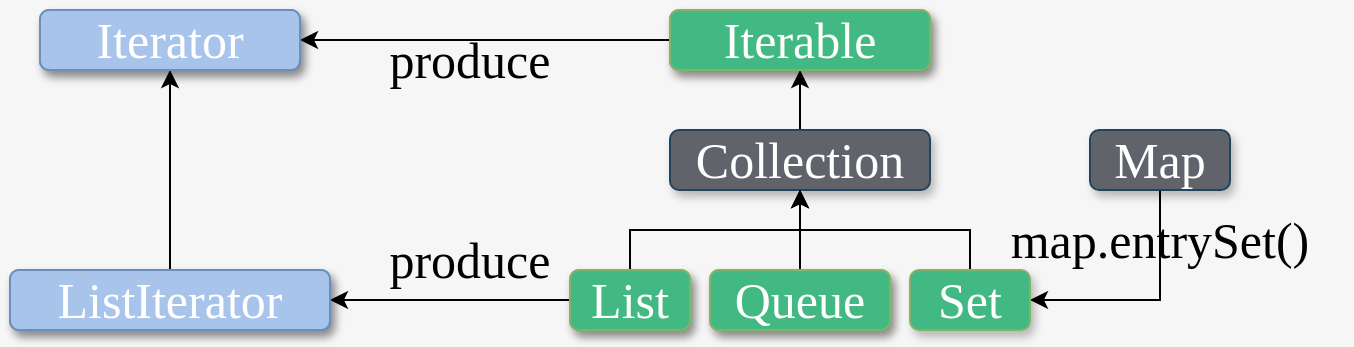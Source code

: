 <mxfile version="13.5.7" type="device"><diagram id="4o39NVOgPzmkvtE_VN_3" name="第 1 页"><mxGraphModel dx="1024" dy="592" grid="1" gridSize="10" guides="1" tooltips="1" connect="1" arrows="1" fold="1" page="1" pageScale="1" pageWidth="827" pageHeight="1169" background="#F6F6F6" math="0" shadow="0"><root><mxCell id="0"/><mxCell id="1" parent="0"/><mxCell id="f46GIkoLmmYWSfnd67r3-10" style="edgeStyle=orthogonalEdgeStyle;rounded=0;orthogonalLoop=1;jettySize=auto;html=1;exitX=0.5;exitY=0;exitDx=0;exitDy=0;fontFamily=Comic Sans MS;fontSize=25;fontColor=#FFFFFF;" edge="1" parent="1" source="f46GIkoLmmYWSfnd67r3-2" target="f46GIkoLmmYWSfnd67r3-5"><mxGeometry relative="1" as="geometry"/></mxCell><mxCell id="f46GIkoLmmYWSfnd67r3-2" value="&lt;font style=&quot;font-size: 25px;&quot;&gt;Collection&lt;/font&gt;" style="text;html=1;align=center;verticalAlign=middle;whiteSpace=wrap;rounded=1;fontSize=25;fontFamily=Comic Sans MS;strokeColor=#23445d;fillColor=#60636a;fontColor=#FFFFFF;shadow=1;" vertex="1" parent="1"><mxGeometry x="370" y="290" width="130" height="30" as="geometry"/></mxCell><mxCell id="f46GIkoLmmYWSfnd67r3-4" value="&lt;font style=&quot;font-size: 25px&quot;&gt;Iterator&lt;/font&gt;" style="text;html=1;align=center;verticalAlign=middle;whiteSpace=wrap;rounded=1;fontSize=25;fontFamily=Comic Sans MS;strokeColor=#6c8ebf;fillColor=#dae8fc;shadow=1;" vertex="1" parent="1"><mxGeometry x="55" y="230" width="130" height="30" as="geometry"/></mxCell><mxCell id="f46GIkoLmmYWSfnd67r3-11" style="edgeStyle=orthogonalEdgeStyle;rounded=0;orthogonalLoop=1;jettySize=auto;html=1;exitX=0;exitY=0.5;exitDx=0;exitDy=0;entryX=1;entryY=0.5;entryDx=0;entryDy=0;fontFamily=Comic Sans MS;fontSize=25;fontColor=#FFFFFF;" edge="1" parent="1" source="f46GIkoLmmYWSfnd67r3-5" target="f46GIkoLmmYWSfnd67r3-4"><mxGeometry relative="1" as="geometry"/></mxCell><mxCell id="f46GIkoLmmYWSfnd67r3-5" value="&lt;font style=&quot;font-size: 25px&quot;&gt;Iterable&lt;/font&gt;" style="text;html=1;align=center;verticalAlign=middle;whiteSpace=wrap;rounded=1;fontSize=25;fontFamily=Comic Sans MS;strokeColor=#82b366;fillColor=#42b983;fontColor=#000000;shadow=1;" vertex="1" parent="1"><mxGeometry x="370" y="230" width="130" height="30" as="geometry"/></mxCell><mxCell id="f46GIkoLmmYWSfnd67r3-12" style="edgeStyle=orthogonalEdgeStyle;rounded=0;orthogonalLoop=1;jettySize=auto;html=1;exitX=0.5;exitY=0;exitDx=0;exitDy=0;entryX=0.5;entryY=1;entryDx=0;entryDy=0;fontFamily=Comic Sans MS;fontSize=25;fontColor=#FFFFFF;" edge="1" parent="1" source="f46GIkoLmmYWSfnd67r3-7" target="f46GIkoLmmYWSfnd67r3-4"><mxGeometry relative="1" as="geometry"/></mxCell><mxCell id="f46GIkoLmmYWSfnd67r3-7" value="&lt;font style=&quot;font-size: 25px&quot;&gt;ListIterator&lt;/font&gt;" style="text;html=1;align=center;verticalAlign=middle;whiteSpace=wrap;rounded=1;fontSize=25;fontFamily=Comic Sans MS;strokeColor=#6c8ebf;fillColor=#dae8fc;shadow=1;" vertex="1" parent="1"><mxGeometry x="40" y="360" width="160" height="30" as="geometry"/></mxCell><mxCell id="f46GIkoLmmYWSfnd67r3-27" style="edgeStyle=orthogonalEdgeStyle;rounded=0;orthogonalLoop=1;jettySize=auto;html=1;exitX=0.5;exitY=1;exitDx=0;exitDy=0;entryX=1;entryY=0.5;entryDx=0;entryDy=0;fontFamily=Comic Sans MS;fontSize=25;fontColor=#FFFFFF;" edge="1" parent="1" source="f46GIkoLmmYWSfnd67r3-8" target="f46GIkoLmmYWSfnd67r3-14"><mxGeometry relative="1" as="geometry"/></mxCell><mxCell id="f46GIkoLmmYWSfnd67r3-8" value="&lt;font style=&quot;font-size: 25px&quot;&gt;Map&lt;/font&gt;" style="text;html=1;align=center;verticalAlign=middle;whiteSpace=wrap;rounded=1;fontSize=25;fontFamily=Comic Sans MS;strokeColor=#23445d;fillColor=#60636a;fontColor=#FFFFFF;shadow=1;" vertex="1" parent="1"><mxGeometry x="580" y="290" width="70" height="30" as="geometry"/></mxCell><mxCell id="f46GIkoLmmYWSfnd67r3-17" style="edgeStyle=orthogonalEdgeStyle;rounded=0;orthogonalLoop=1;jettySize=auto;html=1;exitX=0.5;exitY=0;exitDx=0;exitDy=0;fontFamily=Comic Sans MS;fontSize=25;fontColor=#FFFFFF;" edge="1" parent="1" source="f46GIkoLmmYWSfnd67r3-13" target="f46GIkoLmmYWSfnd67r3-2"><mxGeometry relative="1" as="geometry"/></mxCell><mxCell id="f46GIkoLmmYWSfnd67r3-13" value="&lt;font style=&quot;font-size: 25px&quot;&gt;Queue&lt;/font&gt;" style="text;html=1;align=center;verticalAlign=middle;whiteSpace=wrap;rounded=1;fontSize=25;fontFamily=Comic Sans MS;strokeColor=#82b366;shadow=1;fillColor=#42b983;" vertex="1" parent="1"><mxGeometry x="390" y="360" width="90" height="30" as="geometry"/></mxCell><mxCell id="f46GIkoLmmYWSfnd67r3-18" style="edgeStyle=orthogonalEdgeStyle;rounded=0;orthogonalLoop=1;jettySize=auto;html=1;exitX=0.5;exitY=0;exitDx=0;exitDy=0;fontFamily=Comic Sans MS;fontSize=25;fontColor=#FFFFFF;" edge="1" parent="1" source="f46GIkoLmmYWSfnd67r3-14" target="f46GIkoLmmYWSfnd67r3-2"><mxGeometry relative="1" as="geometry"/></mxCell><mxCell id="f46GIkoLmmYWSfnd67r3-14" value="&lt;font style=&quot;font-size: 25px&quot;&gt;Set&lt;/font&gt;" style="text;html=1;align=center;verticalAlign=middle;whiteSpace=wrap;rounded=1;fontSize=25;fontFamily=Comic Sans MS;strokeColor=#82b366;shadow=1;fillColor=#42b983;fontColor=#FFFFFF;" vertex="1" parent="1"><mxGeometry x="490" y="360" width="60" height="30" as="geometry"/></mxCell><mxCell id="f46GIkoLmmYWSfnd67r3-16" style="edgeStyle=orthogonalEdgeStyle;rounded=0;orthogonalLoop=1;jettySize=auto;html=1;exitX=0.5;exitY=0;exitDx=0;exitDy=0;fontFamily=Comic Sans MS;fontSize=25;fontColor=#FFFFFF;" edge="1" parent="1" source="f46GIkoLmmYWSfnd67r3-15" target="f46GIkoLmmYWSfnd67r3-2"><mxGeometry relative="1" as="geometry"/></mxCell><mxCell id="f46GIkoLmmYWSfnd67r3-21" style="edgeStyle=orthogonalEdgeStyle;rounded=0;orthogonalLoop=1;jettySize=auto;html=1;exitX=0;exitY=0.5;exitDx=0;exitDy=0;fontFamily=Comic Sans MS;fontSize=25;fontColor=#FFFFFF;" edge="1" parent="1" source="f46GIkoLmmYWSfnd67r3-15" target="f46GIkoLmmYWSfnd67r3-7"><mxGeometry relative="1" as="geometry"/></mxCell><mxCell id="f46GIkoLmmYWSfnd67r3-15" value="&lt;font style=&quot;font-size: 25px&quot;&gt;List&lt;/font&gt;" style="text;html=1;align=center;verticalAlign=middle;whiteSpace=wrap;rounded=1;fontSize=25;fontFamily=Comic Sans MS;strokeColor=#82b366;shadow=1;fillColor=#42b983;" vertex="1" parent="1"><mxGeometry x="320" y="360" width="60" height="30" as="geometry"/></mxCell><mxCell id="f46GIkoLmmYWSfnd67r3-24" value="&lt;font color=&quot;#000000&quot;&gt;map.entrySet()&lt;/font&gt;" style="text;html=1;strokeColor=none;fillColor=none;align=center;verticalAlign=middle;whiteSpace=wrap;rounded=0;shadow=1;fontFamily=Comic Sans MS;fontSize=25;fontColor=#FFFFFF;" vertex="1" parent="1"><mxGeometry x="525" y="330" width="180" height="30" as="geometry"/></mxCell><mxCell id="f46GIkoLmmYWSfnd67r3-28" value="&lt;font color=&quot;#000000&quot;&gt;produce&lt;/font&gt;" style="text;html=1;strokeColor=none;fillColor=none;align=center;verticalAlign=middle;whiteSpace=wrap;rounded=0;shadow=1;fontFamily=Comic Sans MS;fontSize=25;fontColor=#FFFFFF;" vertex="1" parent="1"><mxGeometry x="220" y="240" width="100" height="30" as="geometry"/></mxCell><mxCell id="f46GIkoLmmYWSfnd67r3-29" value="&lt;font color=&quot;#000000&quot;&gt;produce&lt;/font&gt;" style="text;html=1;strokeColor=none;fillColor=none;align=center;verticalAlign=middle;whiteSpace=wrap;rounded=0;shadow=1;fontFamily=Comic Sans MS;fontSize=25;fontColor=#FFFFFF;" vertex="1" parent="1"><mxGeometry x="220" y="340" width="100" height="30" as="geometry"/></mxCell><mxCell id="f46GIkoLmmYWSfnd67r3-31" value="&lt;font style=&quot;font-size: 25px&quot;&gt;ListIterator&lt;/font&gt;" style="text;html=1;align=center;verticalAlign=middle;whiteSpace=wrap;rounded=1;fontSize=25;fontFamily=Comic Sans MS;strokeColor=#6c8ebf;shadow=1;fontColor=#FFFFFF;fillColor=#A9C4EB;" vertex="1" parent="1"><mxGeometry x="40" y="360" width="160" height="30" as="geometry"/></mxCell><mxCell id="f46GIkoLmmYWSfnd67r3-32" value="&lt;font style=&quot;font-size: 25px&quot;&gt;Iterator&lt;/font&gt;" style="text;html=1;align=center;verticalAlign=middle;whiteSpace=wrap;rounded=1;fontSize=25;fontFamily=Comic Sans MS;strokeColor=#6c8ebf;shadow=1;fontColor=#FFFFFF;fillColor=#A9C4EB;" vertex="1" parent="1"><mxGeometry x="55" y="230" width="130" height="30" as="geometry"/></mxCell><mxCell id="f46GIkoLmmYWSfnd67r3-33" value="&lt;font style=&quot;font-size: 25px&quot;&gt;Iterable&lt;/font&gt;" style="text;html=1;align=center;verticalAlign=middle;whiteSpace=wrap;rounded=1;fontSize=25;fontFamily=Comic Sans MS;strokeColor=#82b366;fillColor=#42b983;shadow=1;fontColor=#FFFFFF;" vertex="1" parent="1"><mxGeometry x="370" y="230" width="130" height="30" as="geometry"/></mxCell><mxCell id="f46GIkoLmmYWSfnd67r3-34" value="&lt;font style=&quot;font-size: 25px&quot;&gt;List&lt;/font&gt;" style="text;html=1;align=center;verticalAlign=middle;whiteSpace=wrap;rounded=1;fontSize=25;fontFamily=Comic Sans MS;strokeColor=#82b366;shadow=1;fillColor=#42b983;fontColor=#FFFFFF;" vertex="1" parent="1"><mxGeometry x="320" y="360" width="60" height="30" as="geometry"/></mxCell><mxCell id="f46GIkoLmmYWSfnd67r3-35" value="&lt;font style=&quot;font-size: 25px&quot;&gt;Queue&lt;/font&gt;" style="text;html=1;align=center;verticalAlign=middle;whiteSpace=wrap;rounded=1;fontSize=25;fontFamily=Comic Sans MS;strokeColor=#82b366;shadow=1;fillColor=#42b983;fontColor=#FFFFFF;" vertex="1" parent="1"><mxGeometry x="390" y="360" width="90" height="30" as="geometry"/></mxCell></root></mxGraphModel></diagram></mxfile>